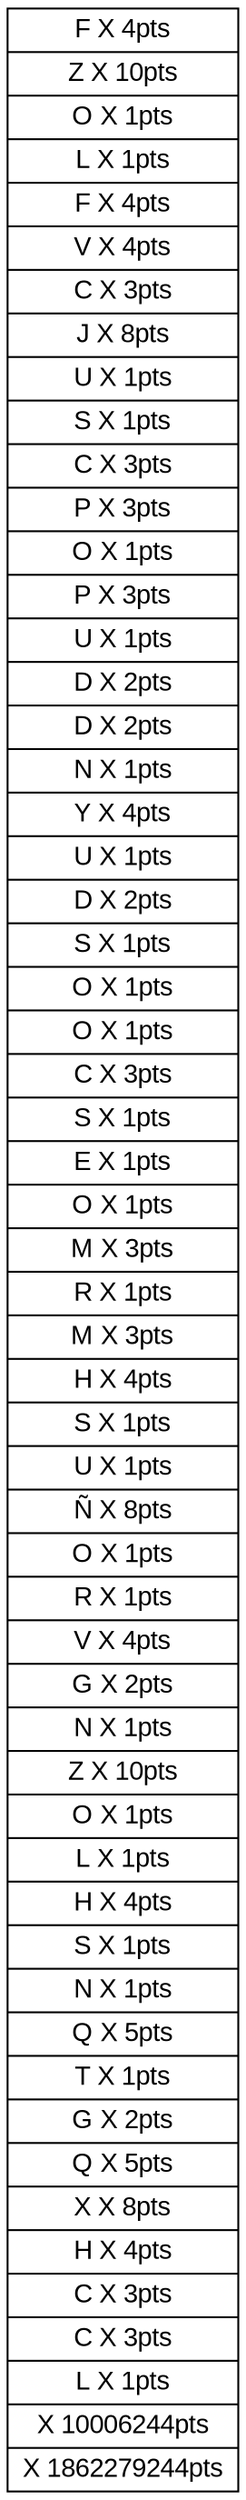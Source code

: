 digraph G {
 node [shape=record, fontname="Arial"];
	set1 [label = "{F X 4pts |Z X 10pts |O X 1pts |L X 1pts |F X 4pts |V X 4pts |C X 3pts |J X 8pts |U X 1pts |S X 1pts |C X 3pts |P X 3pts |O X 1pts |P X 3pts |U X 1pts |D X 2pts |D X 2pts |N X 1pts |Y X 4pts |U X 1pts |D X 2pts |S X 1pts |O X 1pts |O X 1pts |C X 3pts |S X 1pts |E X 1pts |O X 1pts |M X 3pts |R X 1pts |M X 3pts |H X 4pts |S X 1pts |U X 1pts |Ñ X 8pts |O X 1pts |R X 1pts |V X 4pts |G X 2pts |N X 1pts |Z X 10pts |O X 1pts |L X 1pts |H X 4pts |S X 1pts |N X 1pts |Q X 5pts |T X 1pts |G X 2pts |Q X 5pts |X X 8pts |H X 4pts |C X 3pts |C X 3pts |L X 1pts | X 10006244pts | X 1862279244pts}"];
 }